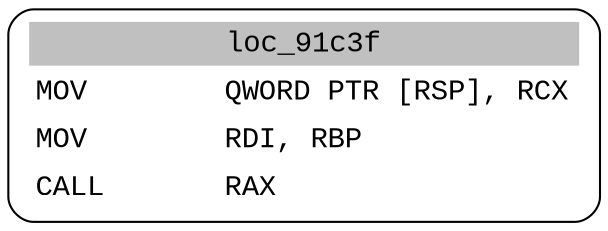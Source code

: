 digraph asm_graph {
1941 [
shape="Mrecord" fontname="Courier New"label =<<table border="0" cellborder="0" cellpadding="3"><tr><td align="center" colspan="2" bgcolor="grey">loc_91c3f</td></tr><tr><td align="left">MOV        QWORD PTR [RSP], RCX</td></tr><tr><td align="left">MOV        RDI, RBP</td></tr><tr><td align="left">CALL       RAX</td></tr></table>> ];
}